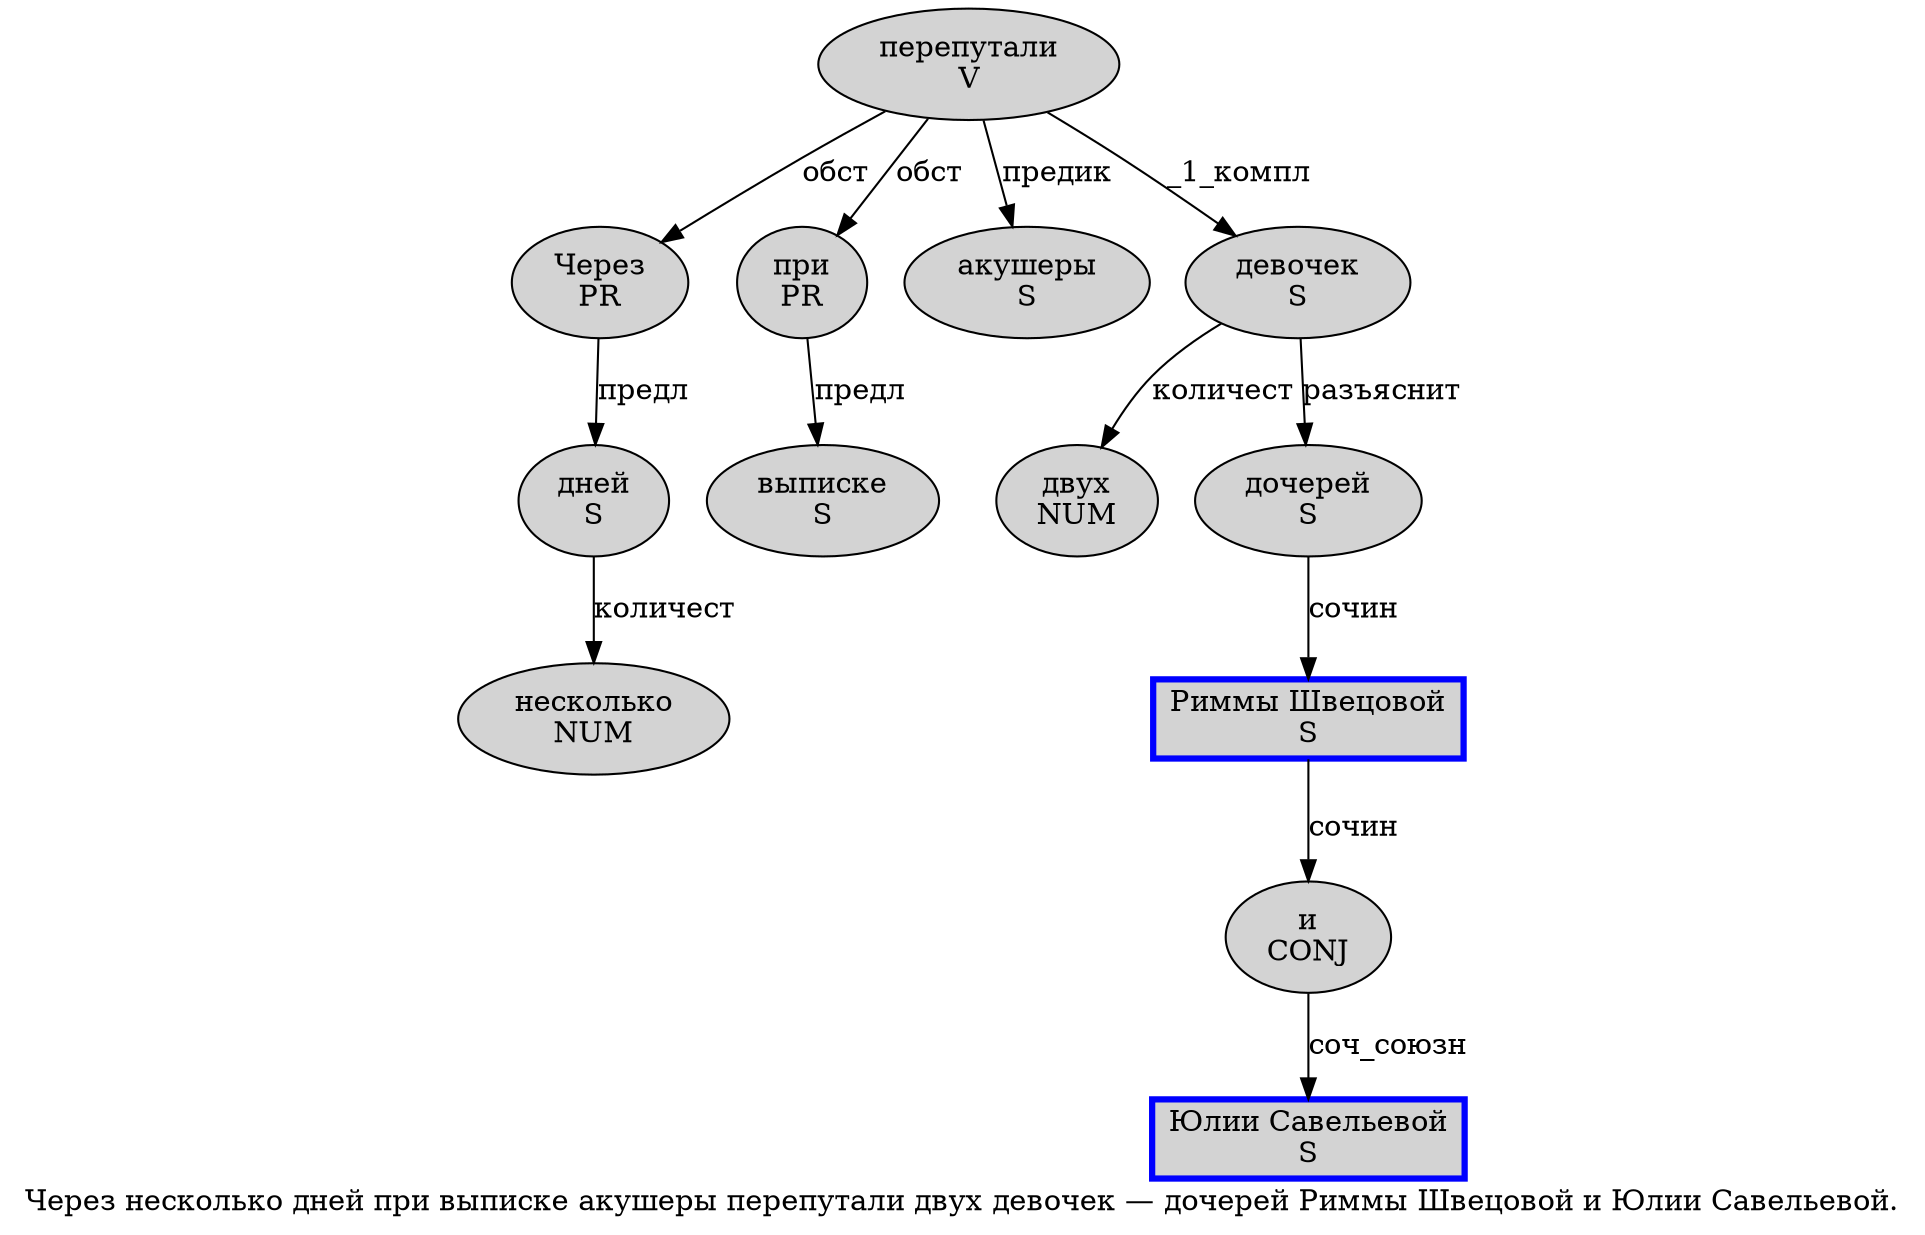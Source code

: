 digraph SENTENCE_606 {
	graph [label="Через несколько дней при выписке акушеры перепутали двух девочек — дочерей Риммы Швецовой и Юлии Савельевой."]
	node [style=filled]
		0 [label="Через
PR" color="" fillcolor=lightgray penwidth=1 shape=ellipse]
		1 [label="несколько
NUM" color="" fillcolor=lightgray penwidth=1 shape=ellipse]
		2 [label="дней
S" color="" fillcolor=lightgray penwidth=1 shape=ellipse]
		3 [label="при
PR" color="" fillcolor=lightgray penwidth=1 shape=ellipse]
		4 [label="выписке
S" color="" fillcolor=lightgray penwidth=1 shape=ellipse]
		5 [label="акушеры
S" color="" fillcolor=lightgray penwidth=1 shape=ellipse]
		6 [label="перепутали
V" color="" fillcolor=lightgray penwidth=1 shape=ellipse]
		7 [label="двух
NUM" color="" fillcolor=lightgray penwidth=1 shape=ellipse]
		8 [label="девочек
S" color="" fillcolor=lightgray penwidth=1 shape=ellipse]
		10 [label="дочерей
S" color="" fillcolor=lightgray penwidth=1 shape=ellipse]
		11 [label="Риммы Швецовой
S" color=blue fillcolor=lightgray penwidth=3 shape=box]
		12 [label="и
CONJ" color="" fillcolor=lightgray penwidth=1 shape=ellipse]
		13 [label="Юлии Савельевой
S" color=blue fillcolor=lightgray penwidth=3 shape=box]
			3 -> 4 [label="предл"]
			0 -> 2 [label="предл"]
			12 -> 13 [label="соч_союзн"]
			2 -> 1 [label="количест"]
			6 -> 0 [label="обст"]
			6 -> 3 [label="обст"]
			6 -> 5 [label="предик"]
			6 -> 8 [label="_1_компл"]
			11 -> 12 [label="сочин"]
			10 -> 11 [label="сочин"]
			8 -> 7 [label="количест"]
			8 -> 10 [label="разъяснит"]
}